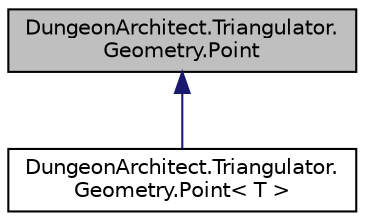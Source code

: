digraph "DungeonArchitect.Triangulator.Geometry.Point"
{
  edge [fontname="Helvetica",fontsize="10",labelfontname="Helvetica",labelfontsize="10"];
  node [fontname="Helvetica",fontsize="10",shape=record];
  Node1 [label="DungeonArchitect.Triangulator.\lGeometry.Point",height=0.2,width=0.4,color="black", fillcolor="grey75", style="filled", fontcolor="black"];
  Node1 -> Node2 [dir="back",color="midnightblue",fontsize="10",style="solid",fontname="Helvetica"];
  Node2 [label="DungeonArchitect.Triangulator.\lGeometry.Point\< T \>",height=0.2,width=0.4,color="black", fillcolor="white", style="filled",URL="$class_dungeon_architect_1_1_triangulator_1_1_geometry_1_1_point.html",tooltip="A point with an attribute value of type &#39;T&#39; "];
}
